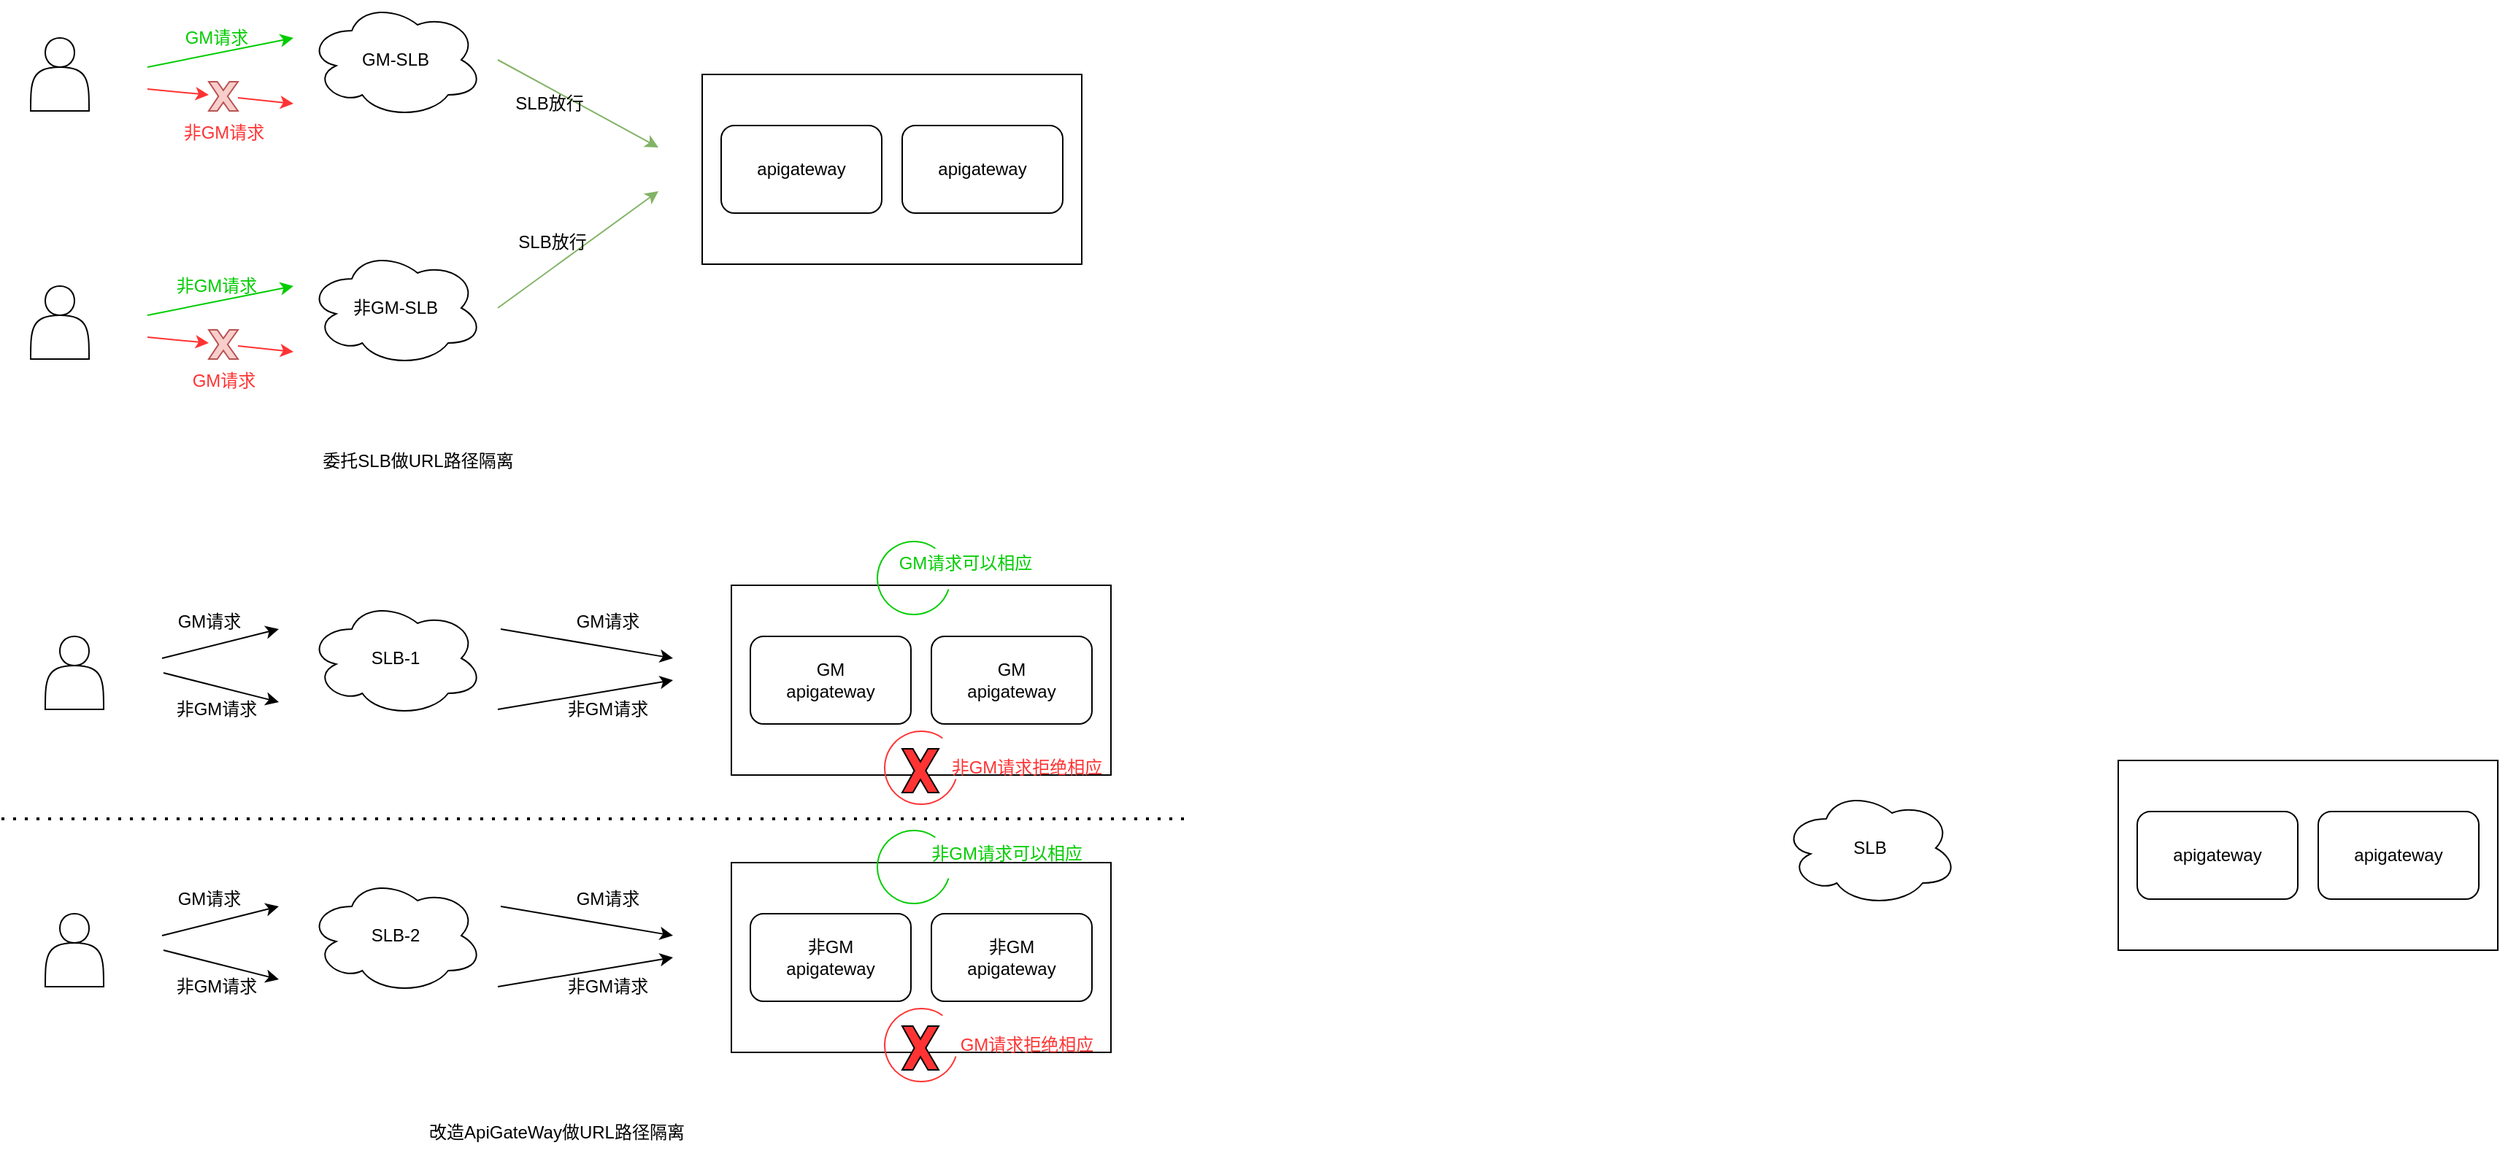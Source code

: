 <mxfile version="21.7.5" type="github">
  <diagram name="第 1 页" id="-euYrq6UXhqAbyDrJ8by">
    <mxGraphModel dx="1434" dy="758" grid="1" gridSize="10" guides="1" tooltips="1" connect="1" arrows="1" fold="1" page="1" pageScale="1" pageWidth="4681" pageHeight="3300" math="0" shadow="0">
      <root>
        <mxCell id="0" />
        <mxCell id="1" parent="0" />
        <mxCell id="s5ZnHEbZAF1jLoiQEf9y-1" value="GM-SLB" style="ellipse;shape=cloud;whiteSpace=wrap;html=1;" vertex="1" parent="1">
          <mxGeometry x="280" y="150" width="120" height="80" as="geometry" />
        </mxCell>
        <mxCell id="s5ZnHEbZAF1jLoiQEf9y-3" value="" style="shape=actor;whiteSpace=wrap;html=1;" vertex="1" parent="1">
          <mxGeometry x="90" y="175" width="40" height="50" as="geometry" />
        </mxCell>
        <mxCell id="s5ZnHEbZAF1jLoiQEf9y-5" value="SLB" style="ellipse;shape=cloud;whiteSpace=wrap;html=1;" vertex="1" parent="1">
          <mxGeometry x="1290" y="690" width="120" height="80" as="geometry" />
        </mxCell>
        <mxCell id="s5ZnHEbZAF1jLoiQEf9y-11" value="" style="group" vertex="1" connectable="0" parent="1">
          <mxGeometry x="1520" y="670" width="260" height="130" as="geometry" />
        </mxCell>
        <mxCell id="s5ZnHEbZAF1jLoiQEf9y-7" value="" style="rounded=0;whiteSpace=wrap;html=1;" vertex="1" parent="s5ZnHEbZAF1jLoiQEf9y-11">
          <mxGeometry width="260" height="130" as="geometry" />
        </mxCell>
        <mxCell id="s5ZnHEbZAF1jLoiQEf9y-9" value="apigateway" style="rounded=1;whiteSpace=wrap;html=1;" vertex="1" parent="s5ZnHEbZAF1jLoiQEf9y-11">
          <mxGeometry x="13" y="35" width="110" height="60" as="geometry" />
        </mxCell>
        <mxCell id="s5ZnHEbZAF1jLoiQEf9y-10" value="apigateway" style="rounded=1;whiteSpace=wrap;html=1;" vertex="1" parent="s5ZnHEbZAF1jLoiQEf9y-11">
          <mxGeometry x="137" y="35" width="110" height="60" as="geometry" />
        </mxCell>
        <mxCell id="s5ZnHEbZAF1jLoiQEf9y-13" value="" style="endArrow=classic;html=1;rounded=0;strokeColor=#00CC00;" edge="1" parent="1">
          <mxGeometry width="50" height="50" relative="1" as="geometry">
            <mxPoint x="170" y="195" as="sourcePoint" />
            <mxPoint x="270" y="175" as="targetPoint" />
          </mxGeometry>
        </mxCell>
        <mxCell id="s5ZnHEbZAF1jLoiQEf9y-14" value="" style="endArrow=classic;html=1;rounded=0;strokeColor=#FF3333;" edge="1" parent="1" source="s5ZnHEbZAF1jLoiQEf9y-17">
          <mxGeometry width="50" height="50" relative="1" as="geometry">
            <mxPoint x="170" y="210" as="sourcePoint" />
            <mxPoint x="270" y="220" as="targetPoint" />
          </mxGeometry>
        </mxCell>
        <mxCell id="s5ZnHEbZAF1jLoiQEf9y-15" value="&lt;font color=&quot;#00cc00&quot;&gt;GM请求&lt;/font&gt;" style="text;html=1;align=center;verticalAlign=middle;resizable=0;points=[];autosize=1;strokeColor=none;fillColor=none;" vertex="1" parent="1">
          <mxGeometry x="182" y="160" width="70" height="30" as="geometry" />
        </mxCell>
        <mxCell id="s5ZnHEbZAF1jLoiQEf9y-16" value="&lt;font color=&quot;#ff3333&quot;&gt;非GM请求&lt;/font&gt;" style="text;html=1;align=center;verticalAlign=middle;resizable=0;points=[];autosize=1;strokeColor=none;fillColor=none;" vertex="1" parent="1">
          <mxGeometry x="182" y="225" width="80" height="30" as="geometry" />
        </mxCell>
        <mxCell id="s5ZnHEbZAF1jLoiQEf9y-18" value="" style="endArrow=classic;html=1;rounded=0;strokeColor=#FF3333;" edge="1" parent="1" target="s5ZnHEbZAF1jLoiQEf9y-17">
          <mxGeometry width="50" height="50" relative="1" as="geometry">
            <mxPoint x="170" y="210" as="sourcePoint" />
            <mxPoint x="270" y="220" as="targetPoint" />
          </mxGeometry>
        </mxCell>
        <mxCell id="s5ZnHEbZAF1jLoiQEf9y-17" value="" style="verticalLabelPosition=bottom;verticalAlign=top;html=1;shape=mxgraph.basic.x;fillColor=#f8cecc;strokeColor=#b85450;" vertex="1" parent="1">
          <mxGeometry x="212" y="205" width="20" height="20" as="geometry" />
        </mxCell>
        <mxCell id="s5ZnHEbZAF1jLoiQEf9y-20" value="" style="group" vertex="1" connectable="0" parent="1">
          <mxGeometry x="550" y="200" width="260" height="130" as="geometry" />
        </mxCell>
        <mxCell id="s5ZnHEbZAF1jLoiQEf9y-21" value="" style="rounded=0;whiteSpace=wrap;html=1;" vertex="1" parent="s5ZnHEbZAF1jLoiQEf9y-20">
          <mxGeometry width="260" height="130" as="geometry" />
        </mxCell>
        <mxCell id="s5ZnHEbZAF1jLoiQEf9y-22" value="apigateway" style="rounded=1;whiteSpace=wrap;html=1;" vertex="1" parent="s5ZnHEbZAF1jLoiQEf9y-20">
          <mxGeometry x="13" y="35" width="110" height="60" as="geometry" />
        </mxCell>
        <mxCell id="s5ZnHEbZAF1jLoiQEf9y-23" value="apigateway" style="rounded=1;whiteSpace=wrap;html=1;" vertex="1" parent="s5ZnHEbZAF1jLoiQEf9y-20">
          <mxGeometry x="137" y="35" width="110" height="60" as="geometry" />
        </mxCell>
        <mxCell id="s5ZnHEbZAF1jLoiQEf9y-24" value="" style="endArrow=classic;html=1;rounded=0;fillColor=#d5e8d4;strokeColor=#82b366;" edge="1" parent="1">
          <mxGeometry width="50" height="50" relative="1" as="geometry">
            <mxPoint x="410" y="190" as="sourcePoint" />
            <mxPoint x="520" y="250" as="targetPoint" />
          </mxGeometry>
        </mxCell>
        <mxCell id="s5ZnHEbZAF1jLoiQEf9y-25" value="委托SLB做URL路径隔离" style="text;html=1;align=center;verticalAlign=middle;resizable=0;points=[];autosize=1;strokeColor=none;fillColor=none;" vertex="1" parent="1">
          <mxGeometry x="280" y="450" width="150" height="30" as="geometry" />
        </mxCell>
        <mxCell id="s5ZnHEbZAF1jLoiQEf9y-26" value="SLB放行" style="text;html=1;align=center;verticalAlign=middle;resizable=0;points=[];autosize=1;strokeColor=none;fillColor=none;" vertex="1" parent="1">
          <mxGeometry x="410" y="205" width="70" height="30" as="geometry" />
        </mxCell>
        <mxCell id="s5ZnHEbZAF1jLoiQEf9y-28" value="非GM-SLB" style="ellipse;shape=cloud;whiteSpace=wrap;html=1;" vertex="1" parent="1">
          <mxGeometry x="280" y="320" width="120" height="80" as="geometry" />
        </mxCell>
        <mxCell id="s5ZnHEbZAF1jLoiQEf9y-29" value="" style="shape=actor;whiteSpace=wrap;html=1;" vertex="1" parent="1">
          <mxGeometry x="90" y="345" width="40" height="50" as="geometry" />
        </mxCell>
        <mxCell id="s5ZnHEbZAF1jLoiQEf9y-30" value="" style="endArrow=classic;html=1;rounded=0;strokeColor=#00CC00;" edge="1" parent="1">
          <mxGeometry width="50" height="50" relative="1" as="geometry">
            <mxPoint x="170" y="365" as="sourcePoint" />
            <mxPoint x="270" y="345" as="targetPoint" />
          </mxGeometry>
        </mxCell>
        <mxCell id="s5ZnHEbZAF1jLoiQEf9y-31" value="" style="endArrow=classic;html=1;rounded=0;strokeColor=#FF3333;" edge="1" parent="1" source="s5ZnHEbZAF1jLoiQEf9y-35">
          <mxGeometry width="50" height="50" relative="1" as="geometry">
            <mxPoint x="170" y="380" as="sourcePoint" />
            <mxPoint x="270" y="390" as="targetPoint" />
          </mxGeometry>
        </mxCell>
        <mxCell id="s5ZnHEbZAF1jLoiQEf9y-32" value="&lt;font color=&quot;#00cc00&quot;&gt;非GM请求&lt;/font&gt;" style="text;html=1;align=center;verticalAlign=middle;resizable=0;points=[];autosize=1;strokeColor=none;fillColor=none;" vertex="1" parent="1">
          <mxGeometry x="177" y="330" width="80" height="30" as="geometry" />
        </mxCell>
        <mxCell id="s5ZnHEbZAF1jLoiQEf9y-33" value="&lt;font color=&quot;#ff3333&quot;&gt;GM请求&lt;/font&gt;" style="text;html=1;align=center;verticalAlign=middle;resizable=0;points=[];autosize=1;strokeColor=none;fillColor=none;" vertex="1" parent="1">
          <mxGeometry x="187" y="395" width="70" height="30" as="geometry" />
        </mxCell>
        <mxCell id="s5ZnHEbZAF1jLoiQEf9y-34" value="" style="endArrow=classic;html=1;rounded=0;strokeColor=#FF3333;" edge="1" parent="1" target="s5ZnHEbZAF1jLoiQEf9y-35">
          <mxGeometry width="50" height="50" relative="1" as="geometry">
            <mxPoint x="170" y="380" as="sourcePoint" />
            <mxPoint x="270" y="390" as="targetPoint" />
          </mxGeometry>
        </mxCell>
        <mxCell id="s5ZnHEbZAF1jLoiQEf9y-35" value="" style="verticalLabelPosition=bottom;verticalAlign=top;html=1;shape=mxgraph.basic.x;fillColor=#f8cecc;strokeColor=#b85450;" vertex="1" parent="1">
          <mxGeometry x="212" y="375" width="20" height="20" as="geometry" />
        </mxCell>
        <mxCell id="s5ZnHEbZAF1jLoiQEf9y-40" value="" style="endArrow=classic;html=1;rounded=0;fillColor=#d5e8d4;strokeColor=#82b366;" edge="1" parent="1">
          <mxGeometry width="50" height="50" relative="1" as="geometry">
            <mxPoint x="410" y="360" as="sourcePoint" />
            <mxPoint x="520" y="280" as="targetPoint" />
          </mxGeometry>
        </mxCell>
        <mxCell id="s5ZnHEbZAF1jLoiQEf9y-41" value="SLB放行" style="text;html=1;align=center;verticalAlign=middle;resizable=0;points=[];autosize=1;strokeColor=none;fillColor=none;" vertex="1" parent="1">
          <mxGeometry x="412" y="300" width="70" height="30" as="geometry" />
        </mxCell>
        <mxCell id="s5ZnHEbZAF1jLoiQEf9y-42" value="SLB-1" style="ellipse;shape=cloud;whiteSpace=wrap;html=1;" vertex="1" parent="1">
          <mxGeometry x="280" y="560" width="120" height="80" as="geometry" />
        </mxCell>
        <mxCell id="s5ZnHEbZAF1jLoiQEf9y-43" value="" style="group" vertex="1" connectable="0" parent="1">
          <mxGeometry x="570" y="550" width="267" height="150" as="geometry" />
        </mxCell>
        <mxCell id="s5ZnHEbZAF1jLoiQEf9y-44" value="" style="rounded=0;whiteSpace=wrap;html=1;" vertex="1" parent="s5ZnHEbZAF1jLoiQEf9y-43">
          <mxGeometry width="260" height="130" as="geometry" />
        </mxCell>
        <mxCell id="s5ZnHEbZAF1jLoiQEf9y-45" value="GM&lt;br&gt;apigateway" style="rounded=1;whiteSpace=wrap;html=1;" vertex="1" parent="s5ZnHEbZAF1jLoiQEf9y-43">
          <mxGeometry x="13" y="35" width="110" height="60" as="geometry" />
        </mxCell>
        <mxCell id="s5ZnHEbZAF1jLoiQEf9y-46" value="GM&lt;br&gt;apigateway" style="rounded=1;whiteSpace=wrap;html=1;" vertex="1" parent="s5ZnHEbZAF1jLoiQEf9y-43">
          <mxGeometry x="137" y="35" width="110" height="60" as="geometry" />
        </mxCell>
        <mxCell id="s5ZnHEbZAF1jLoiQEf9y-63" value="" style="verticalLabelPosition=bottom;verticalAlign=top;html=1;shape=mxgraph.basic.arc;startAngle=0.3;endAngle=0.1;strokeColor=#FF3333;" vertex="1" parent="s5ZnHEbZAF1jLoiQEf9y-43">
          <mxGeometry x="105" y="100" width="50" height="50" as="geometry" />
        </mxCell>
        <mxCell id="s5ZnHEbZAF1jLoiQEf9y-64" value="" style="verticalLabelPosition=bottom;verticalAlign=top;html=1;shape=mxgraph.basic.x;fillColor=#FF3333;" vertex="1" parent="s5ZnHEbZAF1jLoiQEf9y-43">
          <mxGeometry x="117" y="112" width="25" height="30" as="geometry" />
        </mxCell>
        <mxCell id="s5ZnHEbZAF1jLoiQEf9y-66" value="非GM请求拒绝相应" style="text;html=1;align=center;verticalAlign=middle;resizable=0;points=[];autosize=1;strokeColor=none;fillColor=none;fontColor=#FF3333;" vertex="1" parent="s5ZnHEbZAF1jLoiQEf9y-43">
          <mxGeometry x="137" y="110" width="130" height="30" as="geometry" />
        </mxCell>
        <mxCell id="s5ZnHEbZAF1jLoiQEf9y-68" value="" style="verticalLabelPosition=bottom;verticalAlign=top;html=1;shape=mxgraph.basic.arc;startAngle=0.3;endAngle=0.1;strokeColor=#00CC00;fontColor=#00CC00;" vertex="1" parent="s5ZnHEbZAF1jLoiQEf9y-43">
          <mxGeometry x="100" y="-30" width="50" height="50" as="geometry" />
        </mxCell>
        <mxCell id="s5ZnHEbZAF1jLoiQEf9y-69" value="GM请求可以相应" style="text;html=1;align=center;verticalAlign=middle;resizable=0;points=[];autosize=1;strokeColor=none;fillColor=none;fontColor=#00CC00;" vertex="1" parent="s5ZnHEbZAF1jLoiQEf9y-43">
          <mxGeometry x="105" y="-30" width="110" height="30" as="geometry" />
        </mxCell>
        <mxCell id="s5ZnHEbZAF1jLoiQEf9y-52" value="" style="shape=actor;whiteSpace=wrap;html=1;" vertex="1" parent="1">
          <mxGeometry x="100" y="585" width="40" height="50" as="geometry" />
        </mxCell>
        <mxCell id="s5ZnHEbZAF1jLoiQEf9y-54" value="" style="endArrow=classic;html=1;rounded=0;" edge="1" parent="1">
          <mxGeometry width="50" height="50" relative="1" as="geometry">
            <mxPoint x="180" y="600" as="sourcePoint" />
            <mxPoint x="260" y="580" as="targetPoint" />
          </mxGeometry>
        </mxCell>
        <mxCell id="s5ZnHEbZAF1jLoiQEf9y-55" value="" style="endArrow=none;dashed=1;html=1;dashPattern=1 3;strokeWidth=2;rounded=0;" edge="1" parent="1">
          <mxGeometry width="50" height="50" relative="1" as="geometry">
            <mxPoint x="70" y="710" as="sourcePoint" />
            <mxPoint x="880" y="710" as="targetPoint" />
          </mxGeometry>
        </mxCell>
        <mxCell id="s5ZnHEbZAF1jLoiQEf9y-56" value="GM请求" style="text;html=1;align=center;verticalAlign=middle;resizable=0;points=[];autosize=1;strokeColor=none;fillColor=none;" vertex="1" parent="1">
          <mxGeometry x="177" y="560" width="70" height="30" as="geometry" />
        </mxCell>
        <mxCell id="s5ZnHEbZAF1jLoiQEf9y-57" value="" style="endArrow=classic;html=1;rounded=0;" edge="1" parent="1">
          <mxGeometry width="50" height="50" relative="1" as="geometry">
            <mxPoint x="181" y="610" as="sourcePoint" />
            <mxPoint x="260" y="630" as="targetPoint" />
          </mxGeometry>
        </mxCell>
        <mxCell id="s5ZnHEbZAF1jLoiQEf9y-58" value="非GM请求" style="text;html=1;align=center;verticalAlign=middle;resizable=0;points=[];autosize=1;strokeColor=none;fillColor=none;" vertex="1" parent="1">
          <mxGeometry x="177" y="620" width="80" height="30" as="geometry" />
        </mxCell>
        <mxCell id="s5ZnHEbZAF1jLoiQEf9y-59" value="" style="endArrow=classic;html=1;rounded=0;" edge="1" parent="1">
          <mxGeometry width="50" height="50" relative="1" as="geometry">
            <mxPoint x="412" y="580" as="sourcePoint" />
            <mxPoint x="530" y="600" as="targetPoint" />
          </mxGeometry>
        </mxCell>
        <mxCell id="s5ZnHEbZAF1jLoiQEf9y-60" value="GM请求" style="text;html=1;align=center;verticalAlign=middle;resizable=0;points=[];autosize=1;strokeColor=none;fillColor=none;" vertex="1" parent="1">
          <mxGeometry x="450" y="560" width="70" height="30" as="geometry" />
        </mxCell>
        <mxCell id="s5ZnHEbZAF1jLoiQEf9y-61" value="" style="endArrow=classic;html=1;rounded=0;" edge="1" parent="1">
          <mxGeometry width="50" height="50" relative="1" as="geometry">
            <mxPoint x="410" y="635" as="sourcePoint" />
            <mxPoint x="530" y="615" as="targetPoint" />
          </mxGeometry>
        </mxCell>
        <mxCell id="s5ZnHEbZAF1jLoiQEf9y-62" value="非GM请求" style="text;html=1;align=center;verticalAlign=middle;resizable=0;points=[];autosize=1;strokeColor=none;fillColor=none;" vertex="1" parent="1">
          <mxGeometry x="445" y="620" width="80" height="30" as="geometry" />
        </mxCell>
        <mxCell id="s5ZnHEbZAF1jLoiQEf9y-70" value="SLB-2" style="ellipse;shape=cloud;whiteSpace=wrap;html=1;" vertex="1" parent="1">
          <mxGeometry x="280" y="750" width="120" height="80" as="geometry" />
        </mxCell>
        <mxCell id="s5ZnHEbZAF1jLoiQEf9y-71" value="" style="shape=actor;whiteSpace=wrap;html=1;" vertex="1" parent="1">
          <mxGeometry x="100" y="775" width="40" height="50" as="geometry" />
        </mxCell>
        <mxCell id="s5ZnHEbZAF1jLoiQEf9y-72" value="" style="endArrow=classic;html=1;rounded=0;" edge="1" parent="1">
          <mxGeometry width="50" height="50" relative="1" as="geometry">
            <mxPoint x="180" y="790" as="sourcePoint" />
            <mxPoint x="260" y="770" as="targetPoint" />
          </mxGeometry>
        </mxCell>
        <mxCell id="s5ZnHEbZAF1jLoiQEf9y-73" value="GM请求" style="text;html=1;align=center;verticalAlign=middle;resizable=0;points=[];autosize=1;strokeColor=none;fillColor=none;" vertex="1" parent="1">
          <mxGeometry x="177" y="750" width="70" height="30" as="geometry" />
        </mxCell>
        <mxCell id="s5ZnHEbZAF1jLoiQEf9y-74" value="" style="endArrow=classic;html=1;rounded=0;" edge="1" parent="1">
          <mxGeometry width="50" height="50" relative="1" as="geometry">
            <mxPoint x="181" y="800" as="sourcePoint" />
            <mxPoint x="260" y="820" as="targetPoint" />
          </mxGeometry>
        </mxCell>
        <mxCell id="s5ZnHEbZAF1jLoiQEf9y-75" value="非GM请求" style="text;html=1;align=center;verticalAlign=middle;resizable=0;points=[];autosize=1;strokeColor=none;fillColor=none;" vertex="1" parent="1">
          <mxGeometry x="177" y="810" width="80" height="30" as="geometry" />
        </mxCell>
        <mxCell id="s5ZnHEbZAF1jLoiQEf9y-76" value="" style="endArrow=classic;html=1;rounded=0;" edge="1" parent="1">
          <mxGeometry width="50" height="50" relative="1" as="geometry">
            <mxPoint x="412" y="770" as="sourcePoint" />
            <mxPoint x="530" y="790" as="targetPoint" />
          </mxGeometry>
        </mxCell>
        <mxCell id="s5ZnHEbZAF1jLoiQEf9y-77" value="GM请求" style="text;html=1;align=center;verticalAlign=middle;resizable=0;points=[];autosize=1;strokeColor=none;fillColor=none;" vertex="1" parent="1">
          <mxGeometry x="450" y="750" width="70" height="30" as="geometry" />
        </mxCell>
        <mxCell id="s5ZnHEbZAF1jLoiQEf9y-78" value="" style="endArrow=classic;html=1;rounded=0;" edge="1" parent="1">
          <mxGeometry width="50" height="50" relative="1" as="geometry">
            <mxPoint x="410" y="825" as="sourcePoint" />
            <mxPoint x="530" y="805" as="targetPoint" />
          </mxGeometry>
        </mxCell>
        <mxCell id="s5ZnHEbZAF1jLoiQEf9y-79" value="非GM请求" style="text;html=1;align=center;verticalAlign=middle;resizable=0;points=[];autosize=1;strokeColor=none;fillColor=none;" vertex="1" parent="1">
          <mxGeometry x="445" y="810" width="80" height="30" as="geometry" />
        </mxCell>
        <mxCell id="s5ZnHEbZAF1jLoiQEf9y-80" value="" style="group" vertex="1" connectable="0" parent="1">
          <mxGeometry x="570" y="740" width="267" height="150" as="geometry" />
        </mxCell>
        <mxCell id="s5ZnHEbZAF1jLoiQEf9y-81" value="" style="rounded=0;whiteSpace=wrap;html=1;" vertex="1" parent="s5ZnHEbZAF1jLoiQEf9y-80">
          <mxGeometry width="260" height="130" as="geometry" />
        </mxCell>
        <mxCell id="s5ZnHEbZAF1jLoiQEf9y-82" value="非GM&lt;br&gt;apigateway" style="rounded=1;whiteSpace=wrap;html=1;" vertex="1" parent="s5ZnHEbZAF1jLoiQEf9y-80">
          <mxGeometry x="13" y="35" width="110" height="60" as="geometry" />
        </mxCell>
        <mxCell id="s5ZnHEbZAF1jLoiQEf9y-83" value="非GM&lt;br&gt;apigateway" style="rounded=1;whiteSpace=wrap;html=1;" vertex="1" parent="s5ZnHEbZAF1jLoiQEf9y-80">
          <mxGeometry x="137" y="35" width="110" height="60" as="geometry" />
        </mxCell>
        <mxCell id="s5ZnHEbZAF1jLoiQEf9y-84" value="" style="verticalLabelPosition=bottom;verticalAlign=top;html=1;shape=mxgraph.basic.arc;startAngle=0.3;endAngle=0.1;strokeColor=#FF3333;" vertex="1" parent="s5ZnHEbZAF1jLoiQEf9y-80">
          <mxGeometry x="105" y="100" width="50" height="50" as="geometry" />
        </mxCell>
        <mxCell id="s5ZnHEbZAF1jLoiQEf9y-85" value="" style="verticalLabelPosition=bottom;verticalAlign=top;html=1;shape=mxgraph.basic.x;fillColor=#FF3333;" vertex="1" parent="s5ZnHEbZAF1jLoiQEf9y-80">
          <mxGeometry x="117" y="112" width="25" height="30" as="geometry" />
        </mxCell>
        <mxCell id="s5ZnHEbZAF1jLoiQEf9y-86" value="GM请求拒绝相应" style="text;html=1;align=center;verticalAlign=middle;resizable=0;points=[];autosize=1;strokeColor=none;fillColor=none;fontColor=#FF3333;" vertex="1" parent="s5ZnHEbZAF1jLoiQEf9y-80">
          <mxGeometry x="147" y="110" width="110" height="30" as="geometry" />
        </mxCell>
        <mxCell id="s5ZnHEbZAF1jLoiQEf9y-87" value="" style="verticalLabelPosition=bottom;verticalAlign=top;html=1;shape=mxgraph.basic.arc;startAngle=0.3;endAngle=0.1;strokeColor=#00CC00;fontColor=#00CC00;" vertex="1" parent="s5ZnHEbZAF1jLoiQEf9y-80">
          <mxGeometry x="100" y="-22" width="50" height="50" as="geometry" />
        </mxCell>
        <mxCell id="s5ZnHEbZAF1jLoiQEf9y-88" value="&amp;nbsp; &amp;nbsp; &amp;nbsp; &amp;nbsp; &amp;nbsp; &amp;nbsp;非GM请求可以相应" style="text;html=1;align=center;verticalAlign=middle;resizable=0;points=[];autosize=1;strokeColor=none;fillColor=none;fontColor=#00CC00;" vertex="1" parent="s5ZnHEbZAF1jLoiQEf9y-80">
          <mxGeometry x="90" y="-21" width="160" height="30" as="geometry" />
        </mxCell>
        <mxCell id="s5ZnHEbZAF1jLoiQEf9y-89" value="改造ApiGateWay做URL路径隔离" style="text;html=1;align=center;verticalAlign=middle;resizable=0;points=[];autosize=1;strokeColor=none;fillColor=none;" vertex="1" parent="1">
          <mxGeometry x="350" y="910" width="200" height="30" as="geometry" />
        </mxCell>
      </root>
    </mxGraphModel>
  </diagram>
</mxfile>
